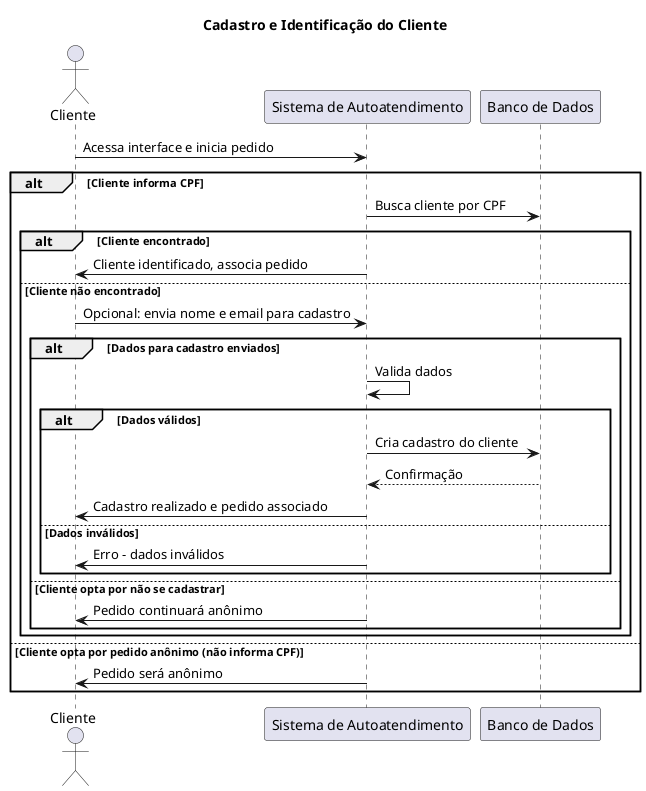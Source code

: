 @startuml
title Cadastro e Identificação do Cliente

actor Cliente
participant "Sistema de Autoatendimento" as Sistema
participant "Banco de Dados" as DB

Cliente -> Sistema: Acessa interface e inicia pedido

alt Cliente informa CPF
    Sistema -> DB: Busca cliente por CPF
    alt Cliente encontrado
        Sistema -> Cliente: Cliente identificado, associa pedido
    else Cliente não encontrado
        Cliente -> Sistema: Opcional: envia nome e email para cadastro
        alt Dados para cadastro enviados
            Sistema -> Sistema: Valida dados
            alt Dados válidos
                Sistema -> DB: Cria cadastro do cliente
                DB --> Sistema: Confirmação
                Sistema -> Cliente: Cadastro realizado e pedido associado
            else Dados inválidos
                Sistema -> Cliente: Erro - dados inválidos
            end
        else Cliente opta por não se cadastrar
            Sistema -> Cliente: Pedido continuará anônimo
        end
    end

else Cliente opta por pedido anônimo (não informa CPF)
    Sistema -> Cliente: Pedido será anônimo
end

@enduml
